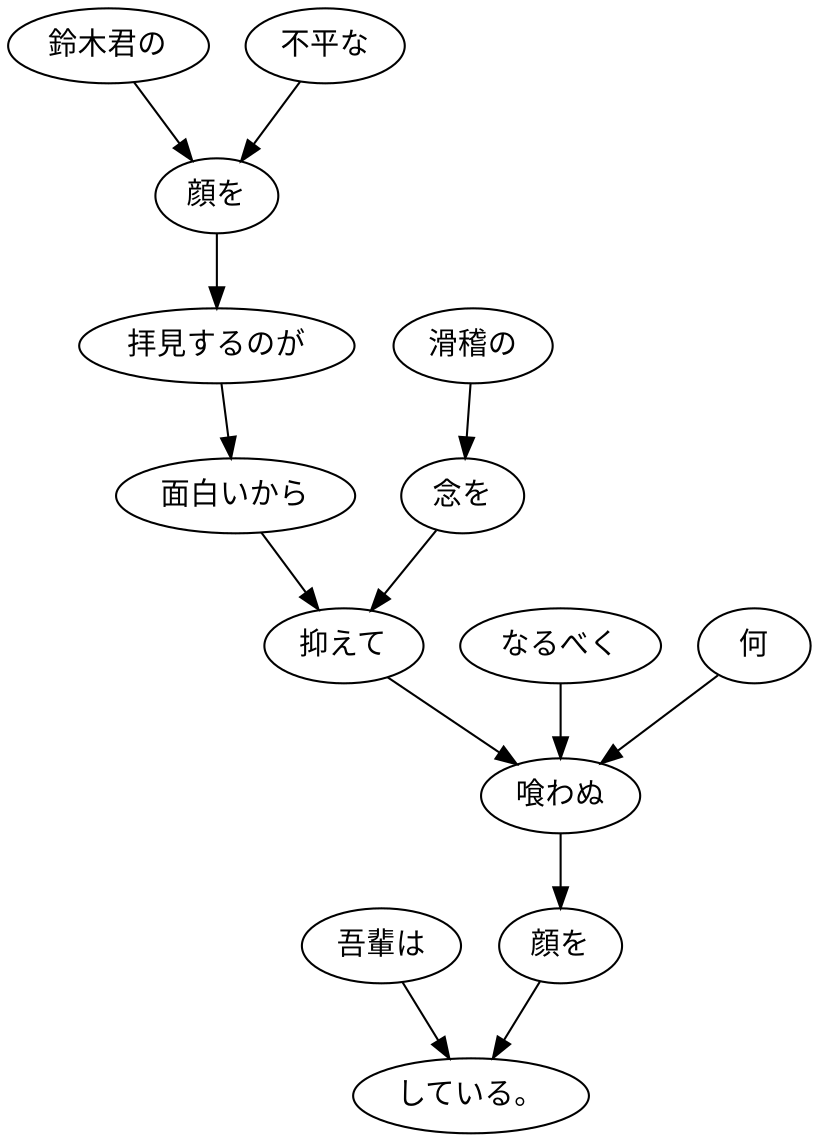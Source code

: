 digraph graph2301 {
	node0 [label="吾輩は"];
	node1 [label="鈴木君の"];
	node2 [label="不平な"];
	node3 [label="顔を"];
	node4 [label="拝見するのが"];
	node5 [label="面白いから"];
	node6 [label="滑稽の"];
	node7 [label="念を"];
	node8 [label="抑えて"];
	node9 [label="なるべく"];
	node10 [label="何"];
	node11 [label="喰わぬ"];
	node12 [label="顔を"];
	node13 [label="している。"];
	node0 -> node13;
	node1 -> node3;
	node2 -> node3;
	node3 -> node4;
	node4 -> node5;
	node5 -> node8;
	node6 -> node7;
	node7 -> node8;
	node8 -> node11;
	node9 -> node11;
	node10 -> node11;
	node11 -> node12;
	node12 -> node13;
}
